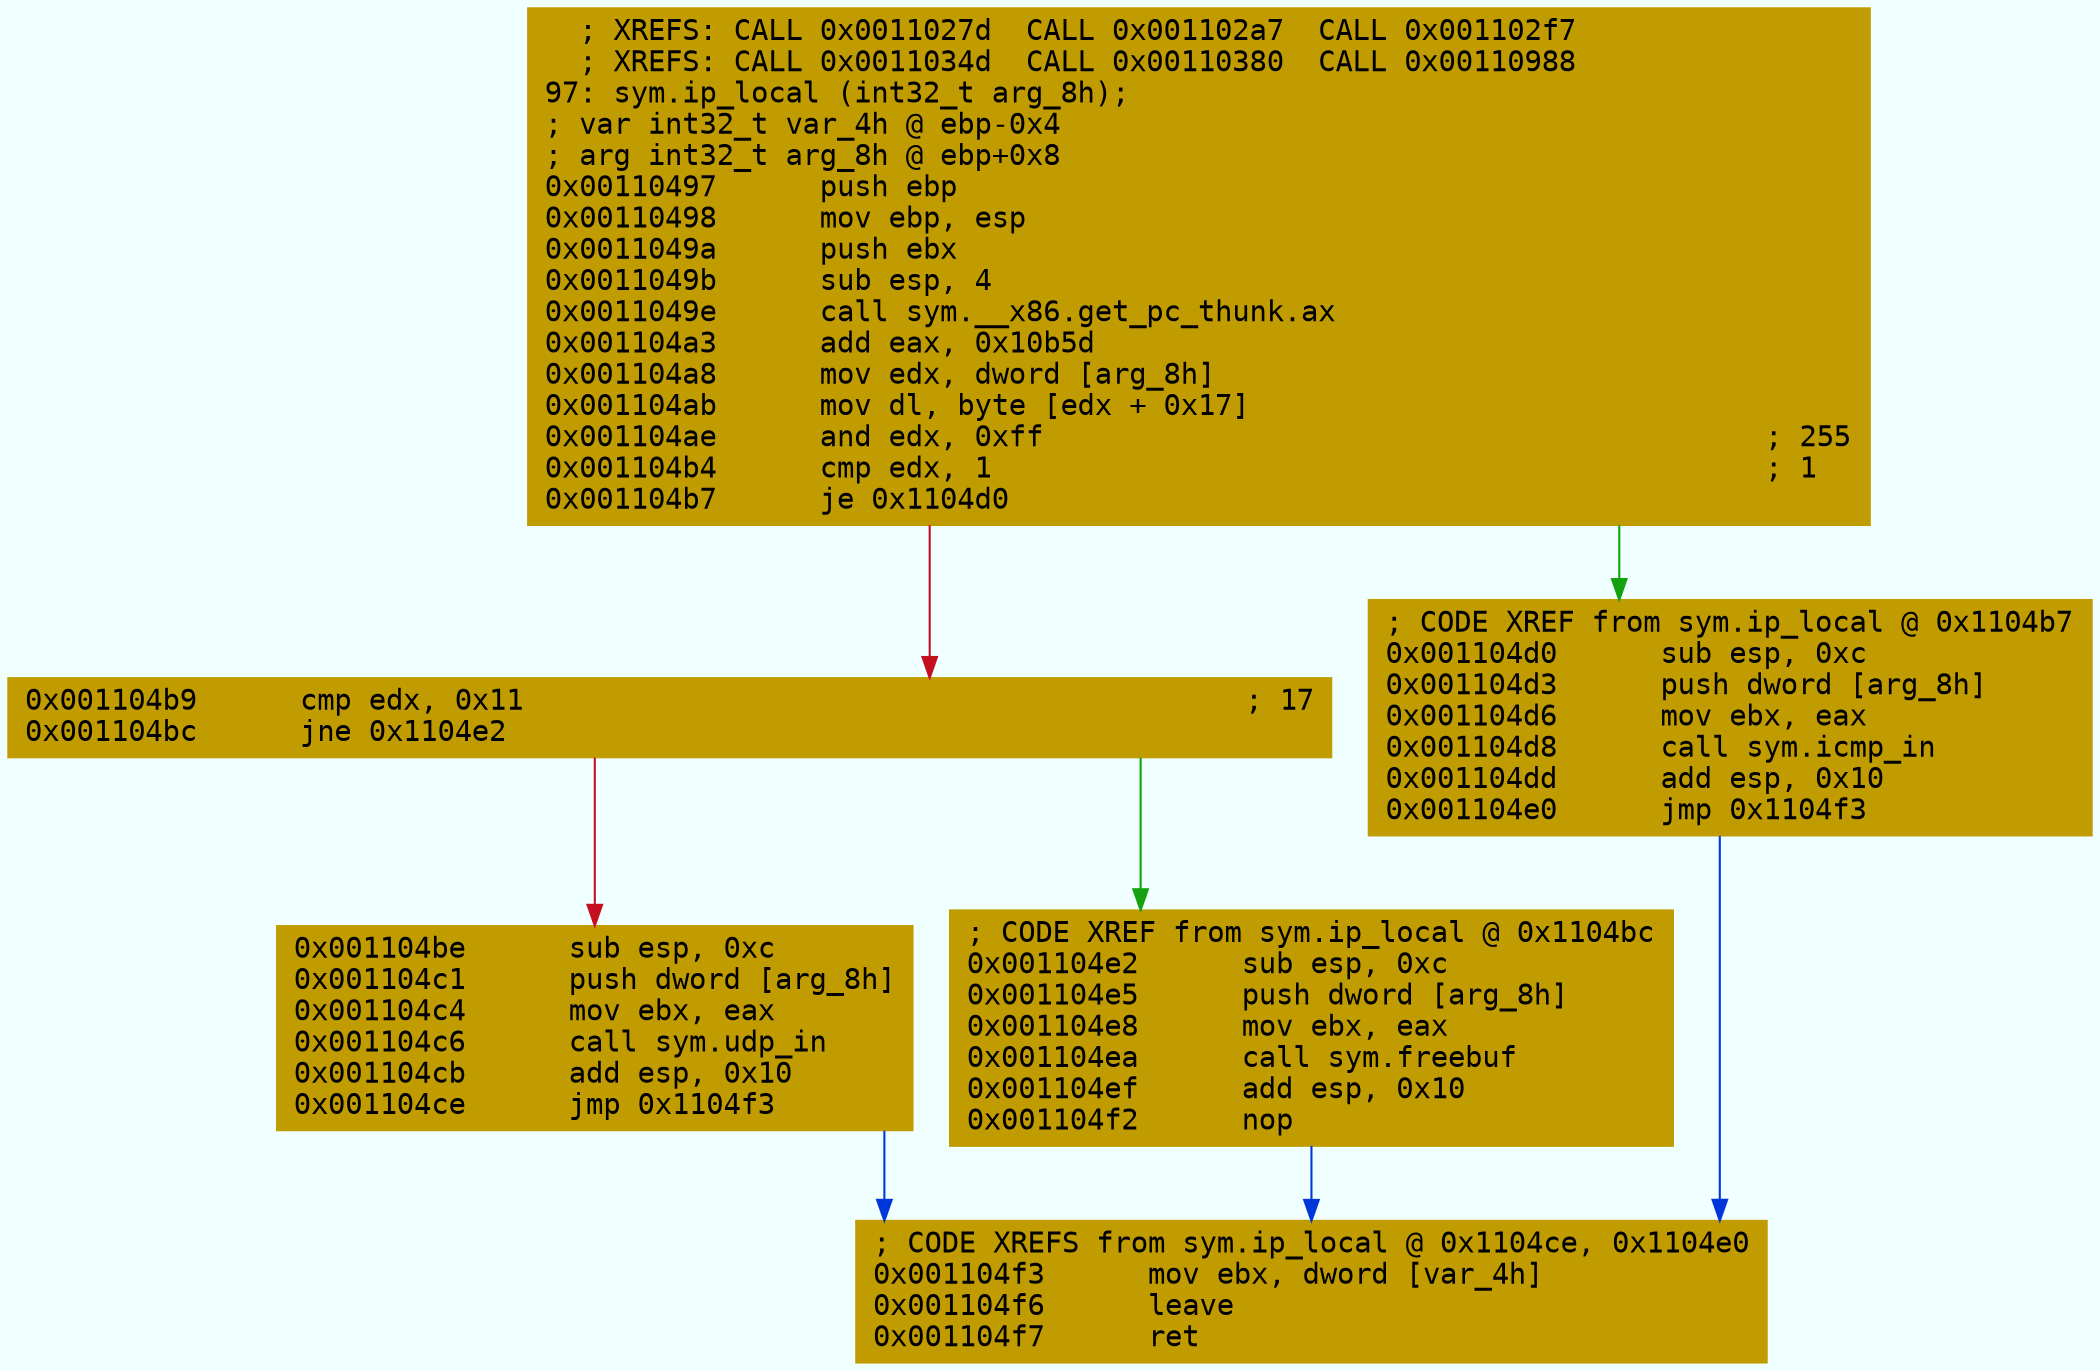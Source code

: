 digraph code {
	graph [bgcolor=azure fontsize=8 fontname="Courier" splines="ortho"];
	node [fillcolor=gray style=filled shape=box];
	edge [arrowhead="normal"];
	"0x00110497" [URL="sym.ip_local/0x00110497", fillcolor="#c19c00",color="#c19c00", fontname="Courier",label="  ; XREFS: CALL 0x0011027d  CALL 0x001102a7  CALL 0x001102f7  \l  ; XREFS: CALL 0x0011034d  CALL 0x00110380  CALL 0x00110988  \l97: sym.ip_local (int32_t arg_8h);\l; var int32_t var_4h @ ebp-0x4\l; arg int32_t arg_8h @ ebp+0x8\l0x00110497      push ebp\l0x00110498      mov ebp, esp\l0x0011049a      push ebx\l0x0011049b      sub esp, 4\l0x0011049e      call sym.__x86.get_pc_thunk.ax\l0x001104a3      add eax, 0x10b5d\l0x001104a8      mov edx, dword [arg_8h]\l0x001104ab      mov dl, byte [edx + 0x17]\l0x001104ae      and edx, 0xff                                          ; 255\l0x001104b4      cmp edx, 1                                             ; 1\l0x001104b7      je 0x1104d0\l"]
	"0x001104b9" [URL="sym.ip_local/0x001104b9", fillcolor="#c19c00",color="#c19c00", fontname="Courier",label="0x001104b9      cmp edx, 0x11                                          ; 17\l0x001104bc      jne 0x1104e2\l"]
	"0x001104be" [URL="sym.ip_local/0x001104be", fillcolor="#c19c00",color="#c19c00", fontname="Courier",label="0x001104be      sub esp, 0xc\l0x001104c1      push dword [arg_8h]\l0x001104c4      mov ebx, eax\l0x001104c6      call sym.udp_in\l0x001104cb      add esp, 0x10\l0x001104ce      jmp 0x1104f3\l"]
	"0x001104d0" [URL="sym.ip_local/0x001104d0", fillcolor="#c19c00",color="#c19c00", fontname="Courier",label="; CODE XREF from sym.ip_local @ 0x1104b7\l0x001104d0      sub esp, 0xc\l0x001104d3      push dword [arg_8h]\l0x001104d6      mov ebx, eax\l0x001104d8      call sym.icmp_in\l0x001104dd      add esp, 0x10\l0x001104e0      jmp 0x1104f3\l"]
	"0x001104e2" [URL="sym.ip_local/0x001104e2", fillcolor="#c19c00",color="#c19c00", fontname="Courier",label="; CODE XREF from sym.ip_local @ 0x1104bc\l0x001104e2      sub esp, 0xc\l0x001104e5      push dword [arg_8h]\l0x001104e8      mov ebx, eax\l0x001104ea      call sym.freebuf\l0x001104ef      add esp, 0x10\l0x001104f2      nop\l"]
	"0x001104f3" [URL="sym.ip_local/0x001104f3", fillcolor="#c19c00",color="#c19c00", fontname="Courier",label="; CODE XREFS from sym.ip_local @ 0x1104ce, 0x1104e0\l0x001104f3      mov ebx, dword [var_4h]\l0x001104f6      leave\l0x001104f7      ret\l"]
        "0x00110497" -> "0x001104d0" [color="#13a10e"];
        "0x00110497" -> "0x001104b9" [color="#c50f1f"];
        "0x001104b9" -> "0x001104e2" [color="#13a10e"];
        "0x001104b9" -> "0x001104be" [color="#c50f1f"];
        "0x001104be" -> "0x001104f3" [color="#0037da"];
        "0x001104d0" -> "0x001104f3" [color="#0037da"];
        "0x001104e2" -> "0x001104f3" [color="#0037da"];
}
